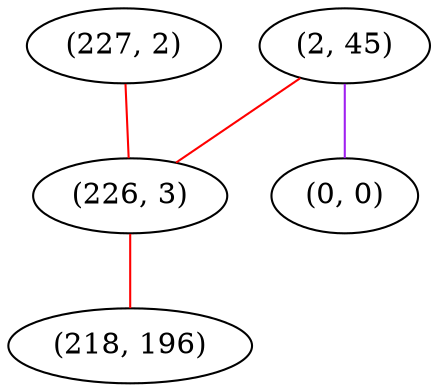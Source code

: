 graph "" {
"(2, 45)";
"(227, 2)";
"(226, 3)";
"(218, 196)";
"(0, 0)";
"(2, 45)" -- "(0, 0)"  [color=purple, key=0, weight=4];
"(2, 45)" -- "(226, 3)"  [color=red, key=0, weight=1];
"(227, 2)" -- "(226, 3)"  [color=red, key=0, weight=1];
"(226, 3)" -- "(218, 196)"  [color=red, key=0, weight=1];
}

